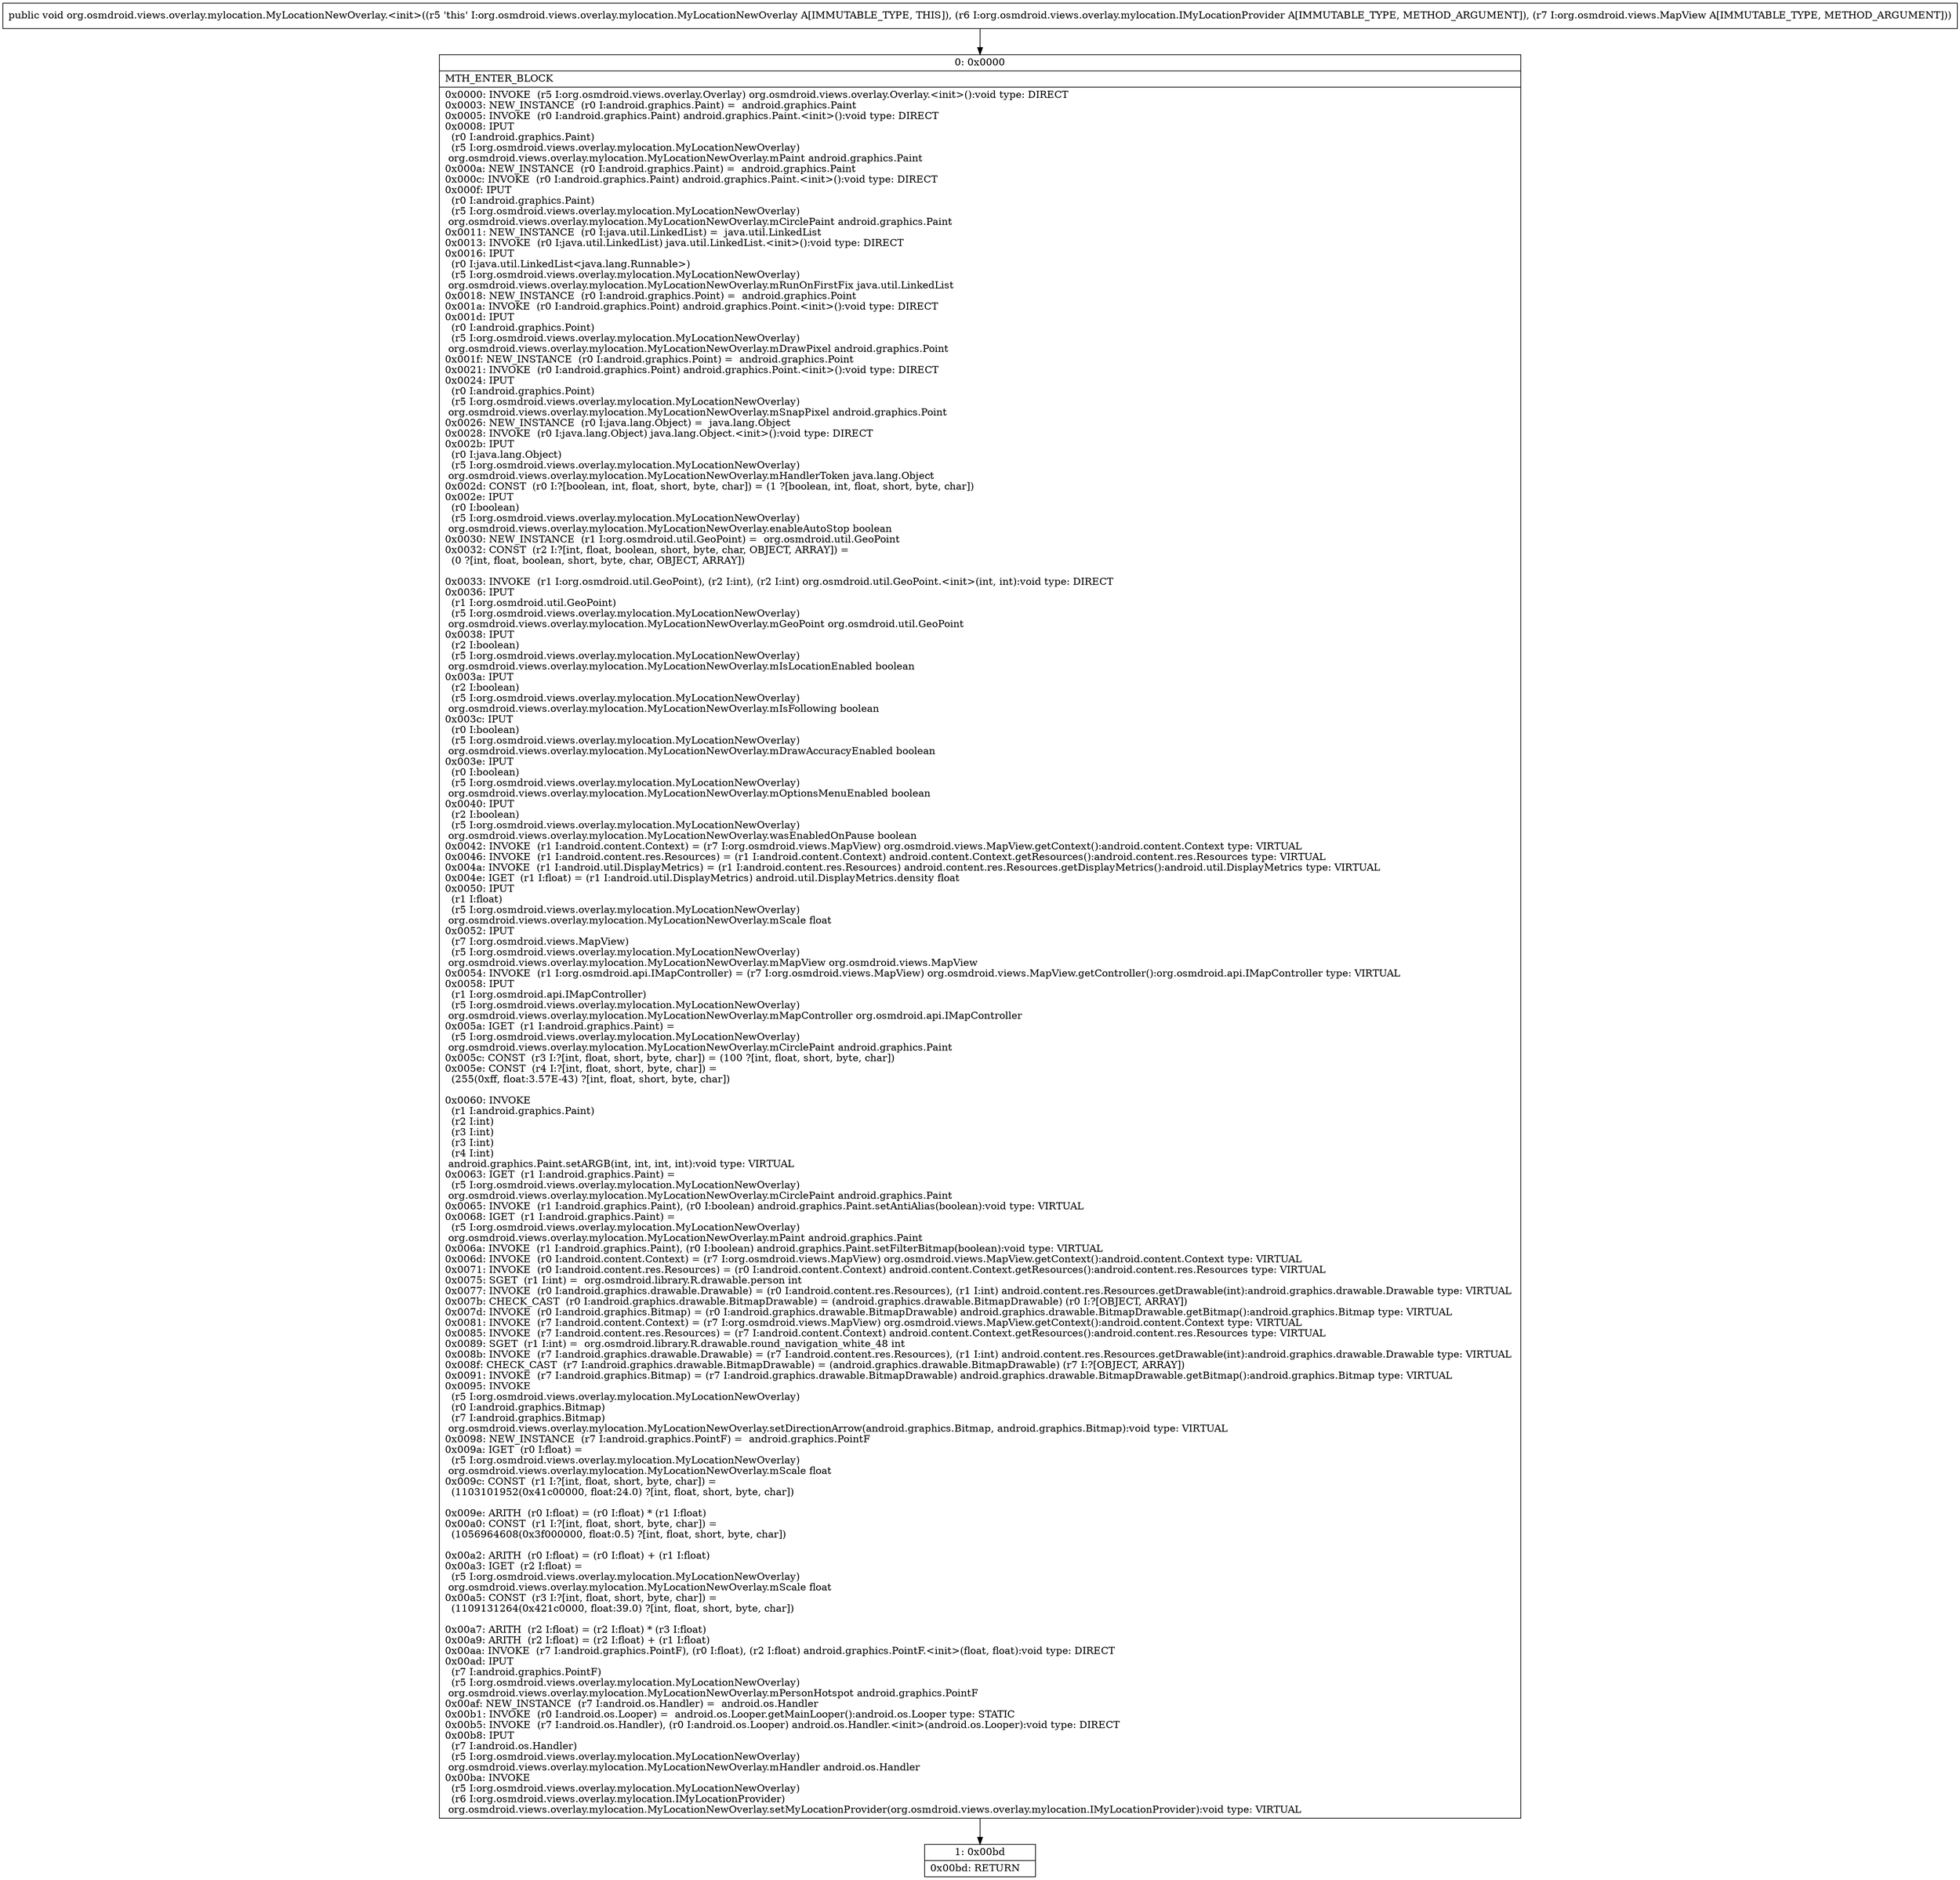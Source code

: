 digraph "CFG fororg.osmdroid.views.overlay.mylocation.MyLocationNewOverlay.\<init\>(Lorg\/osmdroid\/views\/overlay\/mylocation\/IMyLocationProvider;Lorg\/osmdroid\/views\/MapView;)V" {
Node_0 [shape=record,label="{0\:\ 0x0000|MTH_ENTER_BLOCK\l|0x0000: INVOKE  (r5 I:org.osmdroid.views.overlay.Overlay) org.osmdroid.views.overlay.Overlay.\<init\>():void type: DIRECT \l0x0003: NEW_INSTANCE  (r0 I:android.graphics.Paint) =  android.graphics.Paint \l0x0005: INVOKE  (r0 I:android.graphics.Paint) android.graphics.Paint.\<init\>():void type: DIRECT \l0x0008: IPUT  \l  (r0 I:android.graphics.Paint)\l  (r5 I:org.osmdroid.views.overlay.mylocation.MyLocationNewOverlay)\l org.osmdroid.views.overlay.mylocation.MyLocationNewOverlay.mPaint android.graphics.Paint \l0x000a: NEW_INSTANCE  (r0 I:android.graphics.Paint) =  android.graphics.Paint \l0x000c: INVOKE  (r0 I:android.graphics.Paint) android.graphics.Paint.\<init\>():void type: DIRECT \l0x000f: IPUT  \l  (r0 I:android.graphics.Paint)\l  (r5 I:org.osmdroid.views.overlay.mylocation.MyLocationNewOverlay)\l org.osmdroid.views.overlay.mylocation.MyLocationNewOverlay.mCirclePaint android.graphics.Paint \l0x0011: NEW_INSTANCE  (r0 I:java.util.LinkedList) =  java.util.LinkedList \l0x0013: INVOKE  (r0 I:java.util.LinkedList) java.util.LinkedList.\<init\>():void type: DIRECT \l0x0016: IPUT  \l  (r0 I:java.util.LinkedList\<java.lang.Runnable\>)\l  (r5 I:org.osmdroid.views.overlay.mylocation.MyLocationNewOverlay)\l org.osmdroid.views.overlay.mylocation.MyLocationNewOverlay.mRunOnFirstFix java.util.LinkedList \l0x0018: NEW_INSTANCE  (r0 I:android.graphics.Point) =  android.graphics.Point \l0x001a: INVOKE  (r0 I:android.graphics.Point) android.graphics.Point.\<init\>():void type: DIRECT \l0x001d: IPUT  \l  (r0 I:android.graphics.Point)\l  (r5 I:org.osmdroid.views.overlay.mylocation.MyLocationNewOverlay)\l org.osmdroid.views.overlay.mylocation.MyLocationNewOverlay.mDrawPixel android.graphics.Point \l0x001f: NEW_INSTANCE  (r0 I:android.graphics.Point) =  android.graphics.Point \l0x0021: INVOKE  (r0 I:android.graphics.Point) android.graphics.Point.\<init\>():void type: DIRECT \l0x0024: IPUT  \l  (r0 I:android.graphics.Point)\l  (r5 I:org.osmdroid.views.overlay.mylocation.MyLocationNewOverlay)\l org.osmdroid.views.overlay.mylocation.MyLocationNewOverlay.mSnapPixel android.graphics.Point \l0x0026: NEW_INSTANCE  (r0 I:java.lang.Object) =  java.lang.Object \l0x0028: INVOKE  (r0 I:java.lang.Object) java.lang.Object.\<init\>():void type: DIRECT \l0x002b: IPUT  \l  (r0 I:java.lang.Object)\l  (r5 I:org.osmdroid.views.overlay.mylocation.MyLocationNewOverlay)\l org.osmdroid.views.overlay.mylocation.MyLocationNewOverlay.mHandlerToken java.lang.Object \l0x002d: CONST  (r0 I:?[boolean, int, float, short, byte, char]) = (1 ?[boolean, int, float, short, byte, char]) \l0x002e: IPUT  \l  (r0 I:boolean)\l  (r5 I:org.osmdroid.views.overlay.mylocation.MyLocationNewOverlay)\l org.osmdroid.views.overlay.mylocation.MyLocationNewOverlay.enableAutoStop boolean \l0x0030: NEW_INSTANCE  (r1 I:org.osmdroid.util.GeoPoint) =  org.osmdroid.util.GeoPoint \l0x0032: CONST  (r2 I:?[int, float, boolean, short, byte, char, OBJECT, ARRAY]) = \l  (0 ?[int, float, boolean, short, byte, char, OBJECT, ARRAY])\l \l0x0033: INVOKE  (r1 I:org.osmdroid.util.GeoPoint), (r2 I:int), (r2 I:int) org.osmdroid.util.GeoPoint.\<init\>(int, int):void type: DIRECT \l0x0036: IPUT  \l  (r1 I:org.osmdroid.util.GeoPoint)\l  (r5 I:org.osmdroid.views.overlay.mylocation.MyLocationNewOverlay)\l org.osmdroid.views.overlay.mylocation.MyLocationNewOverlay.mGeoPoint org.osmdroid.util.GeoPoint \l0x0038: IPUT  \l  (r2 I:boolean)\l  (r5 I:org.osmdroid.views.overlay.mylocation.MyLocationNewOverlay)\l org.osmdroid.views.overlay.mylocation.MyLocationNewOverlay.mIsLocationEnabled boolean \l0x003a: IPUT  \l  (r2 I:boolean)\l  (r5 I:org.osmdroid.views.overlay.mylocation.MyLocationNewOverlay)\l org.osmdroid.views.overlay.mylocation.MyLocationNewOverlay.mIsFollowing boolean \l0x003c: IPUT  \l  (r0 I:boolean)\l  (r5 I:org.osmdroid.views.overlay.mylocation.MyLocationNewOverlay)\l org.osmdroid.views.overlay.mylocation.MyLocationNewOverlay.mDrawAccuracyEnabled boolean \l0x003e: IPUT  \l  (r0 I:boolean)\l  (r5 I:org.osmdroid.views.overlay.mylocation.MyLocationNewOverlay)\l org.osmdroid.views.overlay.mylocation.MyLocationNewOverlay.mOptionsMenuEnabled boolean \l0x0040: IPUT  \l  (r2 I:boolean)\l  (r5 I:org.osmdroid.views.overlay.mylocation.MyLocationNewOverlay)\l org.osmdroid.views.overlay.mylocation.MyLocationNewOverlay.wasEnabledOnPause boolean \l0x0042: INVOKE  (r1 I:android.content.Context) = (r7 I:org.osmdroid.views.MapView) org.osmdroid.views.MapView.getContext():android.content.Context type: VIRTUAL \l0x0046: INVOKE  (r1 I:android.content.res.Resources) = (r1 I:android.content.Context) android.content.Context.getResources():android.content.res.Resources type: VIRTUAL \l0x004a: INVOKE  (r1 I:android.util.DisplayMetrics) = (r1 I:android.content.res.Resources) android.content.res.Resources.getDisplayMetrics():android.util.DisplayMetrics type: VIRTUAL \l0x004e: IGET  (r1 I:float) = (r1 I:android.util.DisplayMetrics) android.util.DisplayMetrics.density float \l0x0050: IPUT  \l  (r1 I:float)\l  (r5 I:org.osmdroid.views.overlay.mylocation.MyLocationNewOverlay)\l org.osmdroid.views.overlay.mylocation.MyLocationNewOverlay.mScale float \l0x0052: IPUT  \l  (r7 I:org.osmdroid.views.MapView)\l  (r5 I:org.osmdroid.views.overlay.mylocation.MyLocationNewOverlay)\l org.osmdroid.views.overlay.mylocation.MyLocationNewOverlay.mMapView org.osmdroid.views.MapView \l0x0054: INVOKE  (r1 I:org.osmdroid.api.IMapController) = (r7 I:org.osmdroid.views.MapView) org.osmdroid.views.MapView.getController():org.osmdroid.api.IMapController type: VIRTUAL \l0x0058: IPUT  \l  (r1 I:org.osmdroid.api.IMapController)\l  (r5 I:org.osmdroid.views.overlay.mylocation.MyLocationNewOverlay)\l org.osmdroid.views.overlay.mylocation.MyLocationNewOverlay.mMapController org.osmdroid.api.IMapController \l0x005a: IGET  (r1 I:android.graphics.Paint) = \l  (r5 I:org.osmdroid.views.overlay.mylocation.MyLocationNewOverlay)\l org.osmdroid.views.overlay.mylocation.MyLocationNewOverlay.mCirclePaint android.graphics.Paint \l0x005c: CONST  (r3 I:?[int, float, short, byte, char]) = (100 ?[int, float, short, byte, char]) \l0x005e: CONST  (r4 I:?[int, float, short, byte, char]) = \l  (255(0xff, float:3.57E\-43) ?[int, float, short, byte, char])\l \l0x0060: INVOKE  \l  (r1 I:android.graphics.Paint)\l  (r2 I:int)\l  (r3 I:int)\l  (r3 I:int)\l  (r4 I:int)\l android.graphics.Paint.setARGB(int, int, int, int):void type: VIRTUAL \l0x0063: IGET  (r1 I:android.graphics.Paint) = \l  (r5 I:org.osmdroid.views.overlay.mylocation.MyLocationNewOverlay)\l org.osmdroid.views.overlay.mylocation.MyLocationNewOverlay.mCirclePaint android.graphics.Paint \l0x0065: INVOKE  (r1 I:android.graphics.Paint), (r0 I:boolean) android.graphics.Paint.setAntiAlias(boolean):void type: VIRTUAL \l0x0068: IGET  (r1 I:android.graphics.Paint) = \l  (r5 I:org.osmdroid.views.overlay.mylocation.MyLocationNewOverlay)\l org.osmdroid.views.overlay.mylocation.MyLocationNewOverlay.mPaint android.graphics.Paint \l0x006a: INVOKE  (r1 I:android.graphics.Paint), (r0 I:boolean) android.graphics.Paint.setFilterBitmap(boolean):void type: VIRTUAL \l0x006d: INVOKE  (r0 I:android.content.Context) = (r7 I:org.osmdroid.views.MapView) org.osmdroid.views.MapView.getContext():android.content.Context type: VIRTUAL \l0x0071: INVOKE  (r0 I:android.content.res.Resources) = (r0 I:android.content.Context) android.content.Context.getResources():android.content.res.Resources type: VIRTUAL \l0x0075: SGET  (r1 I:int) =  org.osmdroid.library.R.drawable.person int \l0x0077: INVOKE  (r0 I:android.graphics.drawable.Drawable) = (r0 I:android.content.res.Resources), (r1 I:int) android.content.res.Resources.getDrawable(int):android.graphics.drawable.Drawable type: VIRTUAL \l0x007b: CHECK_CAST  (r0 I:android.graphics.drawable.BitmapDrawable) = (android.graphics.drawable.BitmapDrawable) (r0 I:?[OBJECT, ARRAY]) \l0x007d: INVOKE  (r0 I:android.graphics.Bitmap) = (r0 I:android.graphics.drawable.BitmapDrawable) android.graphics.drawable.BitmapDrawable.getBitmap():android.graphics.Bitmap type: VIRTUAL \l0x0081: INVOKE  (r7 I:android.content.Context) = (r7 I:org.osmdroid.views.MapView) org.osmdroid.views.MapView.getContext():android.content.Context type: VIRTUAL \l0x0085: INVOKE  (r7 I:android.content.res.Resources) = (r7 I:android.content.Context) android.content.Context.getResources():android.content.res.Resources type: VIRTUAL \l0x0089: SGET  (r1 I:int) =  org.osmdroid.library.R.drawable.round_navigation_white_48 int \l0x008b: INVOKE  (r7 I:android.graphics.drawable.Drawable) = (r7 I:android.content.res.Resources), (r1 I:int) android.content.res.Resources.getDrawable(int):android.graphics.drawable.Drawable type: VIRTUAL \l0x008f: CHECK_CAST  (r7 I:android.graphics.drawable.BitmapDrawable) = (android.graphics.drawable.BitmapDrawable) (r7 I:?[OBJECT, ARRAY]) \l0x0091: INVOKE  (r7 I:android.graphics.Bitmap) = (r7 I:android.graphics.drawable.BitmapDrawable) android.graphics.drawable.BitmapDrawable.getBitmap():android.graphics.Bitmap type: VIRTUAL \l0x0095: INVOKE  \l  (r5 I:org.osmdroid.views.overlay.mylocation.MyLocationNewOverlay)\l  (r0 I:android.graphics.Bitmap)\l  (r7 I:android.graphics.Bitmap)\l org.osmdroid.views.overlay.mylocation.MyLocationNewOverlay.setDirectionArrow(android.graphics.Bitmap, android.graphics.Bitmap):void type: VIRTUAL \l0x0098: NEW_INSTANCE  (r7 I:android.graphics.PointF) =  android.graphics.PointF \l0x009a: IGET  (r0 I:float) = \l  (r5 I:org.osmdroid.views.overlay.mylocation.MyLocationNewOverlay)\l org.osmdroid.views.overlay.mylocation.MyLocationNewOverlay.mScale float \l0x009c: CONST  (r1 I:?[int, float, short, byte, char]) = \l  (1103101952(0x41c00000, float:24.0) ?[int, float, short, byte, char])\l \l0x009e: ARITH  (r0 I:float) = (r0 I:float) * (r1 I:float) \l0x00a0: CONST  (r1 I:?[int, float, short, byte, char]) = \l  (1056964608(0x3f000000, float:0.5) ?[int, float, short, byte, char])\l \l0x00a2: ARITH  (r0 I:float) = (r0 I:float) + (r1 I:float) \l0x00a3: IGET  (r2 I:float) = \l  (r5 I:org.osmdroid.views.overlay.mylocation.MyLocationNewOverlay)\l org.osmdroid.views.overlay.mylocation.MyLocationNewOverlay.mScale float \l0x00a5: CONST  (r3 I:?[int, float, short, byte, char]) = \l  (1109131264(0x421c0000, float:39.0) ?[int, float, short, byte, char])\l \l0x00a7: ARITH  (r2 I:float) = (r2 I:float) * (r3 I:float) \l0x00a9: ARITH  (r2 I:float) = (r2 I:float) + (r1 I:float) \l0x00aa: INVOKE  (r7 I:android.graphics.PointF), (r0 I:float), (r2 I:float) android.graphics.PointF.\<init\>(float, float):void type: DIRECT \l0x00ad: IPUT  \l  (r7 I:android.graphics.PointF)\l  (r5 I:org.osmdroid.views.overlay.mylocation.MyLocationNewOverlay)\l org.osmdroid.views.overlay.mylocation.MyLocationNewOverlay.mPersonHotspot android.graphics.PointF \l0x00af: NEW_INSTANCE  (r7 I:android.os.Handler) =  android.os.Handler \l0x00b1: INVOKE  (r0 I:android.os.Looper) =  android.os.Looper.getMainLooper():android.os.Looper type: STATIC \l0x00b5: INVOKE  (r7 I:android.os.Handler), (r0 I:android.os.Looper) android.os.Handler.\<init\>(android.os.Looper):void type: DIRECT \l0x00b8: IPUT  \l  (r7 I:android.os.Handler)\l  (r5 I:org.osmdroid.views.overlay.mylocation.MyLocationNewOverlay)\l org.osmdroid.views.overlay.mylocation.MyLocationNewOverlay.mHandler android.os.Handler \l0x00ba: INVOKE  \l  (r5 I:org.osmdroid.views.overlay.mylocation.MyLocationNewOverlay)\l  (r6 I:org.osmdroid.views.overlay.mylocation.IMyLocationProvider)\l org.osmdroid.views.overlay.mylocation.MyLocationNewOverlay.setMyLocationProvider(org.osmdroid.views.overlay.mylocation.IMyLocationProvider):void type: VIRTUAL \l}"];
Node_1 [shape=record,label="{1\:\ 0x00bd|0x00bd: RETURN   \l}"];
MethodNode[shape=record,label="{public void org.osmdroid.views.overlay.mylocation.MyLocationNewOverlay.\<init\>((r5 'this' I:org.osmdroid.views.overlay.mylocation.MyLocationNewOverlay A[IMMUTABLE_TYPE, THIS]), (r6 I:org.osmdroid.views.overlay.mylocation.IMyLocationProvider A[IMMUTABLE_TYPE, METHOD_ARGUMENT]), (r7 I:org.osmdroid.views.MapView A[IMMUTABLE_TYPE, METHOD_ARGUMENT])) }"];
MethodNode -> Node_0;
Node_0 -> Node_1;
}

